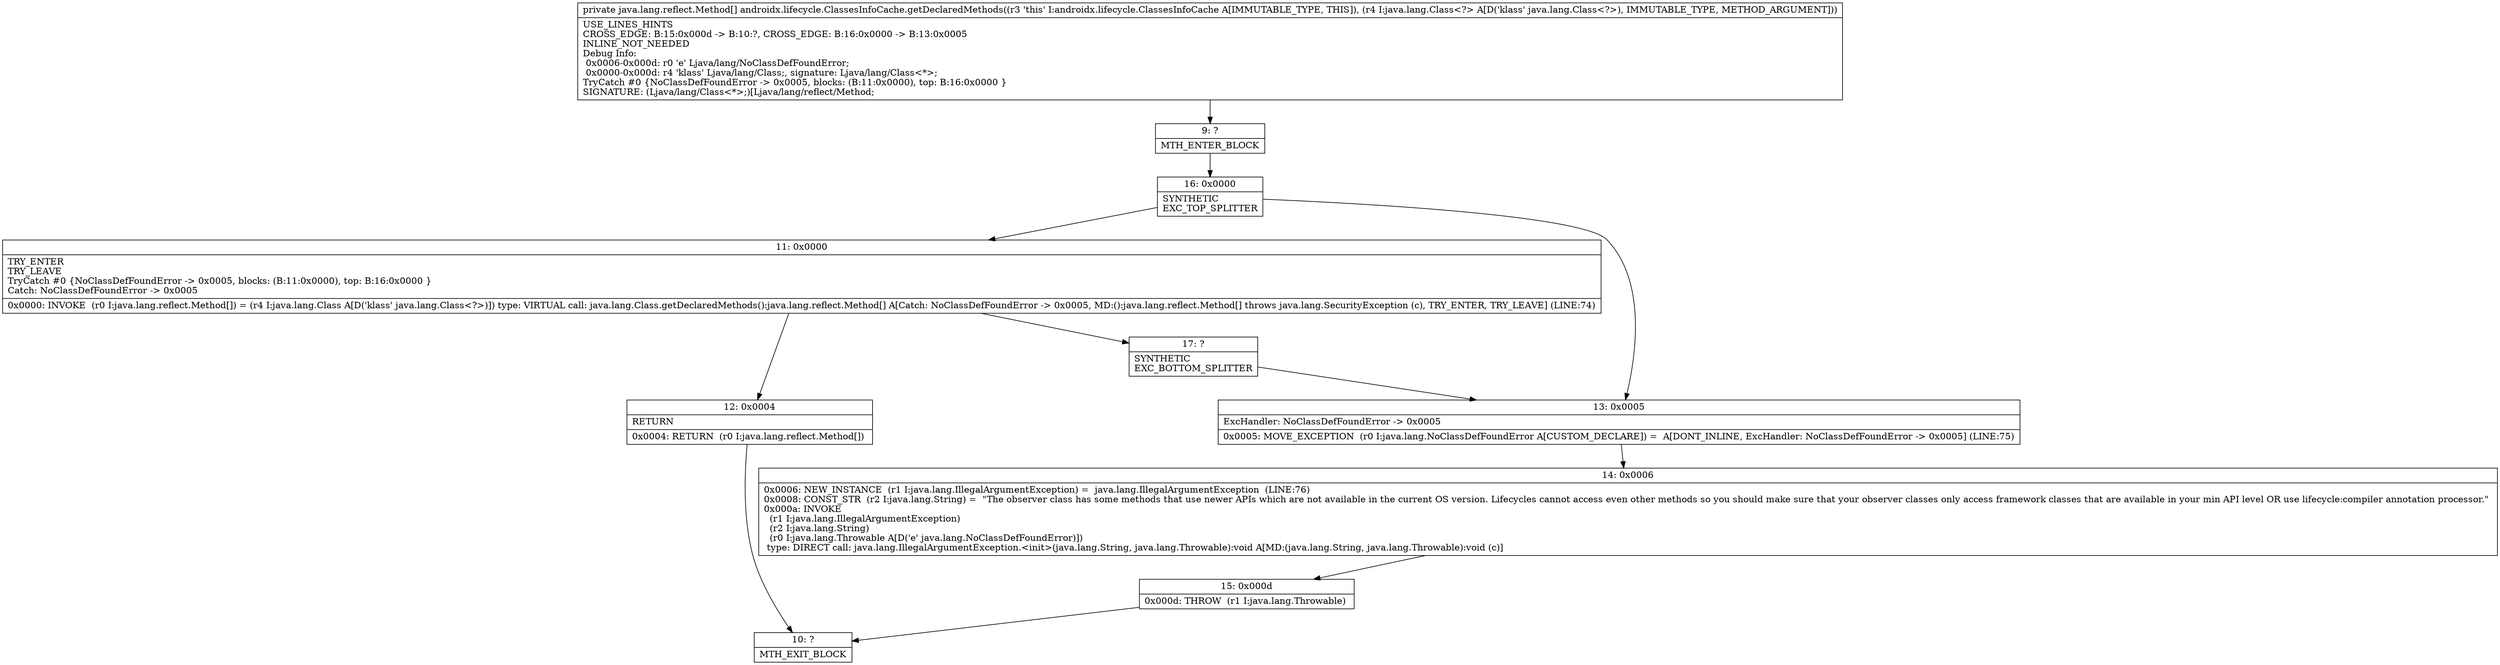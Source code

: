 digraph "CFG forandroidx.lifecycle.ClassesInfoCache.getDeclaredMethods(Ljava\/lang\/Class;)[Ljava\/lang\/reflect\/Method;" {
Node_9 [shape=record,label="{9\:\ ?|MTH_ENTER_BLOCK\l}"];
Node_16 [shape=record,label="{16\:\ 0x0000|SYNTHETIC\lEXC_TOP_SPLITTER\l}"];
Node_11 [shape=record,label="{11\:\ 0x0000|TRY_ENTER\lTRY_LEAVE\lTryCatch #0 \{NoClassDefFoundError \-\> 0x0005, blocks: (B:11:0x0000), top: B:16:0x0000 \}\lCatch: NoClassDefFoundError \-\> 0x0005\l|0x0000: INVOKE  (r0 I:java.lang.reflect.Method[]) = (r4 I:java.lang.Class A[D('klass' java.lang.Class\<?\>)]) type: VIRTUAL call: java.lang.Class.getDeclaredMethods():java.lang.reflect.Method[] A[Catch: NoClassDefFoundError \-\> 0x0005, MD:():java.lang.reflect.Method[] throws java.lang.SecurityException (c), TRY_ENTER, TRY_LEAVE] (LINE:74)\l}"];
Node_12 [shape=record,label="{12\:\ 0x0004|RETURN\l|0x0004: RETURN  (r0 I:java.lang.reflect.Method[]) \l}"];
Node_10 [shape=record,label="{10\:\ ?|MTH_EXIT_BLOCK\l}"];
Node_17 [shape=record,label="{17\:\ ?|SYNTHETIC\lEXC_BOTTOM_SPLITTER\l}"];
Node_13 [shape=record,label="{13\:\ 0x0005|ExcHandler: NoClassDefFoundError \-\> 0x0005\l|0x0005: MOVE_EXCEPTION  (r0 I:java.lang.NoClassDefFoundError A[CUSTOM_DECLARE]) =  A[DONT_INLINE, ExcHandler: NoClassDefFoundError \-\> 0x0005] (LINE:75)\l}"];
Node_14 [shape=record,label="{14\:\ 0x0006|0x0006: NEW_INSTANCE  (r1 I:java.lang.IllegalArgumentException) =  java.lang.IllegalArgumentException  (LINE:76)\l0x0008: CONST_STR  (r2 I:java.lang.String) =  \"The observer class has some methods that use newer APIs which are not available in the current OS version. Lifecycles cannot access even other methods so you should make sure that your observer classes only access framework classes that are available in your min API level OR use lifecycle:compiler annotation processor.\" \l0x000a: INVOKE  \l  (r1 I:java.lang.IllegalArgumentException)\l  (r2 I:java.lang.String)\l  (r0 I:java.lang.Throwable A[D('e' java.lang.NoClassDefFoundError)])\l type: DIRECT call: java.lang.IllegalArgumentException.\<init\>(java.lang.String, java.lang.Throwable):void A[MD:(java.lang.String, java.lang.Throwable):void (c)]\l}"];
Node_15 [shape=record,label="{15\:\ 0x000d|0x000d: THROW  (r1 I:java.lang.Throwable) \l}"];
MethodNode[shape=record,label="{private java.lang.reflect.Method[] androidx.lifecycle.ClassesInfoCache.getDeclaredMethods((r3 'this' I:androidx.lifecycle.ClassesInfoCache A[IMMUTABLE_TYPE, THIS]), (r4 I:java.lang.Class\<?\> A[D('klass' java.lang.Class\<?\>), IMMUTABLE_TYPE, METHOD_ARGUMENT]))  | USE_LINES_HINTS\lCROSS_EDGE: B:15:0x000d \-\> B:10:?, CROSS_EDGE: B:16:0x0000 \-\> B:13:0x0005\lINLINE_NOT_NEEDED\lDebug Info:\l  0x0006\-0x000d: r0 'e' Ljava\/lang\/NoClassDefFoundError;\l  0x0000\-0x000d: r4 'klass' Ljava\/lang\/Class;, signature: Ljava\/lang\/Class\<*\>;\lTryCatch #0 \{NoClassDefFoundError \-\> 0x0005, blocks: (B:11:0x0000), top: B:16:0x0000 \}\lSIGNATURE: (Ljava\/lang\/Class\<*\>;)[Ljava\/lang\/reflect\/Method;\l}"];
MethodNode -> Node_9;Node_9 -> Node_16;
Node_16 -> Node_11;
Node_16 -> Node_13;
Node_11 -> Node_12;
Node_11 -> Node_17;
Node_12 -> Node_10;
Node_17 -> Node_13;
Node_13 -> Node_14;
Node_14 -> Node_15;
Node_15 -> Node_10;
}

